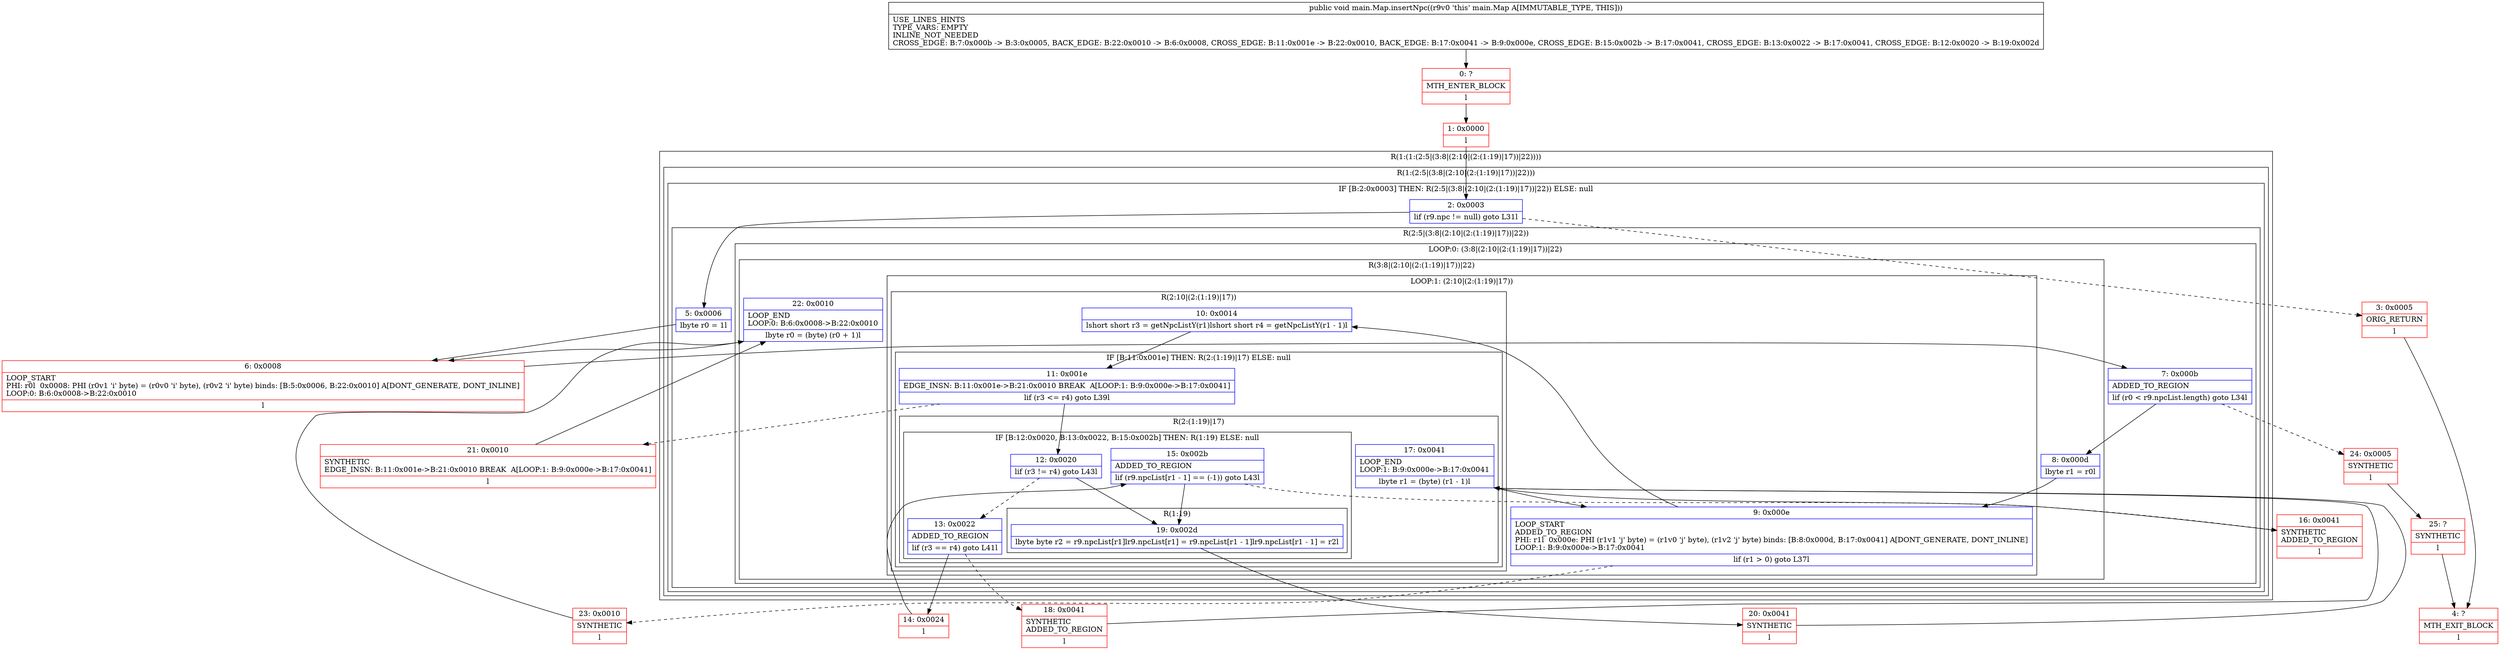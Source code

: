 digraph "CFG formain.Map.insertNpc()V" {
subgraph cluster_Region_1398771001 {
label = "R(1:(1:(2:5|(3:8|(2:10|(2:(1:19)|17))|22))))";
node [shape=record,color=blue];
subgraph cluster_Region_770141578 {
label = "R(1:(2:5|(3:8|(2:10|(2:(1:19)|17))|22)))";
node [shape=record,color=blue];
subgraph cluster_IfRegion_1645816474 {
label = "IF [B:2:0x0003] THEN: R(2:5|(3:8|(2:10|(2:(1:19)|17))|22)) ELSE: null";
node [shape=record,color=blue];
Node_2 [shape=record,label="{2\:\ 0x0003|lif (r9.npc != null) goto L31l}"];
subgraph cluster_Region_472678108 {
label = "R(2:5|(3:8|(2:10|(2:(1:19)|17))|22))";
node [shape=record,color=blue];
Node_5 [shape=record,label="{5\:\ 0x0006|lbyte r0 = 1l}"];
subgraph cluster_LoopRegion_140492759 {
label = "LOOP:0: (3:8|(2:10|(2:(1:19)|17))|22)";
node [shape=record,color=blue];
Node_7 [shape=record,label="{7\:\ 0x000b|ADDED_TO_REGION\l|lif (r0 \< r9.npcList.length) goto L34l}"];
subgraph cluster_Region_275640337 {
label = "R(3:8|(2:10|(2:(1:19)|17))|22)";
node [shape=record,color=blue];
Node_8 [shape=record,label="{8\:\ 0x000d|lbyte r1 = r0l}"];
subgraph cluster_LoopRegion_902443505 {
label = "LOOP:1: (2:10|(2:(1:19)|17))";
node [shape=record,color=blue];
Node_9 [shape=record,label="{9\:\ 0x000e|LOOP_START\lADDED_TO_REGION\lPHI: r1l  0x000e: PHI (r1v1 'j' byte) = (r1v0 'j' byte), (r1v2 'j' byte) binds: [B:8:0x000d, B:17:0x0041] A[DONT_GENERATE, DONT_INLINE]\lLOOP:1: B:9:0x000e\-\>B:17:0x0041\l|lif (r1 \> 0) goto L37l}"];
subgraph cluster_Region_1060887703 {
label = "R(2:10|(2:(1:19)|17))";
node [shape=record,color=blue];
Node_10 [shape=record,label="{10\:\ 0x0014|lshort short r3 = getNpcListY(r1)lshort short r4 = getNpcListY(r1 \- 1)l}"];
subgraph cluster_IfRegion_365882108 {
label = "IF [B:11:0x001e] THEN: R(2:(1:19)|17) ELSE: null";
node [shape=record,color=blue];
Node_11 [shape=record,label="{11\:\ 0x001e|EDGE_INSN: B:11:0x001e\-\>B:21:0x0010 BREAK  A[LOOP:1: B:9:0x000e\-\>B:17:0x0041]\l|lif (r3 \<= r4) goto L39l}"];
subgraph cluster_Region_1248813834 {
label = "R(2:(1:19)|17)";
node [shape=record,color=blue];
subgraph cluster_IfRegion_1084837401 {
label = "IF [B:12:0x0020, B:13:0x0022, B:15:0x002b] THEN: R(1:19) ELSE: null";
node [shape=record,color=blue];
Node_12 [shape=record,label="{12\:\ 0x0020|lif (r3 != r4) goto L43l}"];
Node_13 [shape=record,label="{13\:\ 0x0022|ADDED_TO_REGION\l|lif (r3 == r4) goto L41l}"];
Node_15 [shape=record,label="{15\:\ 0x002b|ADDED_TO_REGION\l|lif (r9.npcList[r1 \- 1] == (\-1)) goto L43l}"];
subgraph cluster_Region_604551748 {
label = "R(1:19)";
node [shape=record,color=blue];
Node_19 [shape=record,label="{19\:\ 0x002d|lbyte byte r2 = r9.npcList[r1]lr9.npcList[r1] = r9.npcList[r1 \- 1]lr9.npcList[r1 \- 1] = r2l}"];
}
}
Node_17 [shape=record,label="{17\:\ 0x0041|LOOP_END\lLOOP:1: B:9:0x000e\-\>B:17:0x0041\l|lbyte r1 = (byte) (r1 \- 1)l}"];
}
}
}
}
Node_22 [shape=record,label="{22\:\ 0x0010|LOOP_END\lLOOP:0: B:6:0x0008\-\>B:22:0x0010\l|lbyte r0 = (byte) (r0 + 1)l}"];
}
}
}
}
}
}
Node_0 [shape=record,color=red,label="{0\:\ ?|MTH_ENTER_BLOCK\l|l}"];
Node_1 [shape=record,color=red,label="{1\:\ 0x0000|l}"];
Node_3 [shape=record,color=red,label="{3\:\ 0x0005|ORIG_RETURN\l|l}"];
Node_4 [shape=record,color=red,label="{4\:\ ?|MTH_EXIT_BLOCK\l|l}"];
Node_6 [shape=record,color=red,label="{6\:\ 0x0008|LOOP_START\lPHI: r0l  0x0008: PHI (r0v1 'i' byte) = (r0v0 'i' byte), (r0v2 'i' byte) binds: [B:5:0x0006, B:22:0x0010] A[DONT_GENERATE, DONT_INLINE]\lLOOP:0: B:6:0x0008\-\>B:22:0x0010\l|l}"];
Node_14 [shape=record,color=red,label="{14\:\ 0x0024|l}"];
Node_16 [shape=record,color=red,label="{16\:\ 0x0041|SYNTHETIC\lADDED_TO_REGION\l|l}"];
Node_18 [shape=record,color=red,label="{18\:\ 0x0041|SYNTHETIC\lADDED_TO_REGION\l|l}"];
Node_20 [shape=record,color=red,label="{20\:\ 0x0041|SYNTHETIC\l|l}"];
Node_21 [shape=record,color=red,label="{21\:\ 0x0010|SYNTHETIC\lEDGE_INSN: B:11:0x001e\-\>B:21:0x0010 BREAK  A[LOOP:1: B:9:0x000e\-\>B:17:0x0041]\l|l}"];
Node_23 [shape=record,color=red,label="{23\:\ 0x0010|SYNTHETIC\l|l}"];
Node_24 [shape=record,color=red,label="{24\:\ 0x0005|SYNTHETIC\l|l}"];
Node_25 [shape=record,color=red,label="{25\:\ ?|SYNTHETIC\l|l}"];
MethodNode[shape=record,label="{public void main.Map.insertNpc((r9v0 'this' main.Map A[IMMUTABLE_TYPE, THIS]))  | USE_LINES_HINTS\lTYPE_VARS: EMPTY\lINLINE_NOT_NEEDED\lCROSS_EDGE: B:7:0x000b \-\> B:3:0x0005, BACK_EDGE: B:22:0x0010 \-\> B:6:0x0008, CROSS_EDGE: B:11:0x001e \-\> B:22:0x0010, BACK_EDGE: B:17:0x0041 \-\> B:9:0x000e, CROSS_EDGE: B:15:0x002b \-\> B:17:0x0041, CROSS_EDGE: B:13:0x0022 \-\> B:17:0x0041, CROSS_EDGE: B:12:0x0020 \-\> B:19:0x002d\l}"];
MethodNode -> Node_0;
Node_2 -> Node_3[style=dashed];
Node_2 -> Node_5;
Node_5 -> Node_6;
Node_7 -> Node_8;
Node_7 -> Node_24[style=dashed];
Node_8 -> Node_9;
Node_9 -> Node_10;
Node_9 -> Node_23[style=dashed];
Node_10 -> Node_11;
Node_11 -> Node_12;
Node_11 -> Node_21[style=dashed];
Node_12 -> Node_13[style=dashed];
Node_12 -> Node_19;
Node_13 -> Node_14;
Node_13 -> Node_18[style=dashed];
Node_15 -> Node_19;
Node_15 -> Node_16[style=dashed];
Node_19 -> Node_20;
Node_17 -> Node_9;
Node_22 -> Node_6;
Node_0 -> Node_1;
Node_1 -> Node_2;
Node_3 -> Node_4;
Node_6 -> Node_7;
Node_14 -> Node_15;
Node_16 -> Node_17;
Node_18 -> Node_17;
Node_20 -> Node_17;
Node_21 -> Node_22;
Node_23 -> Node_22;
Node_24 -> Node_25;
Node_25 -> Node_4;
}

